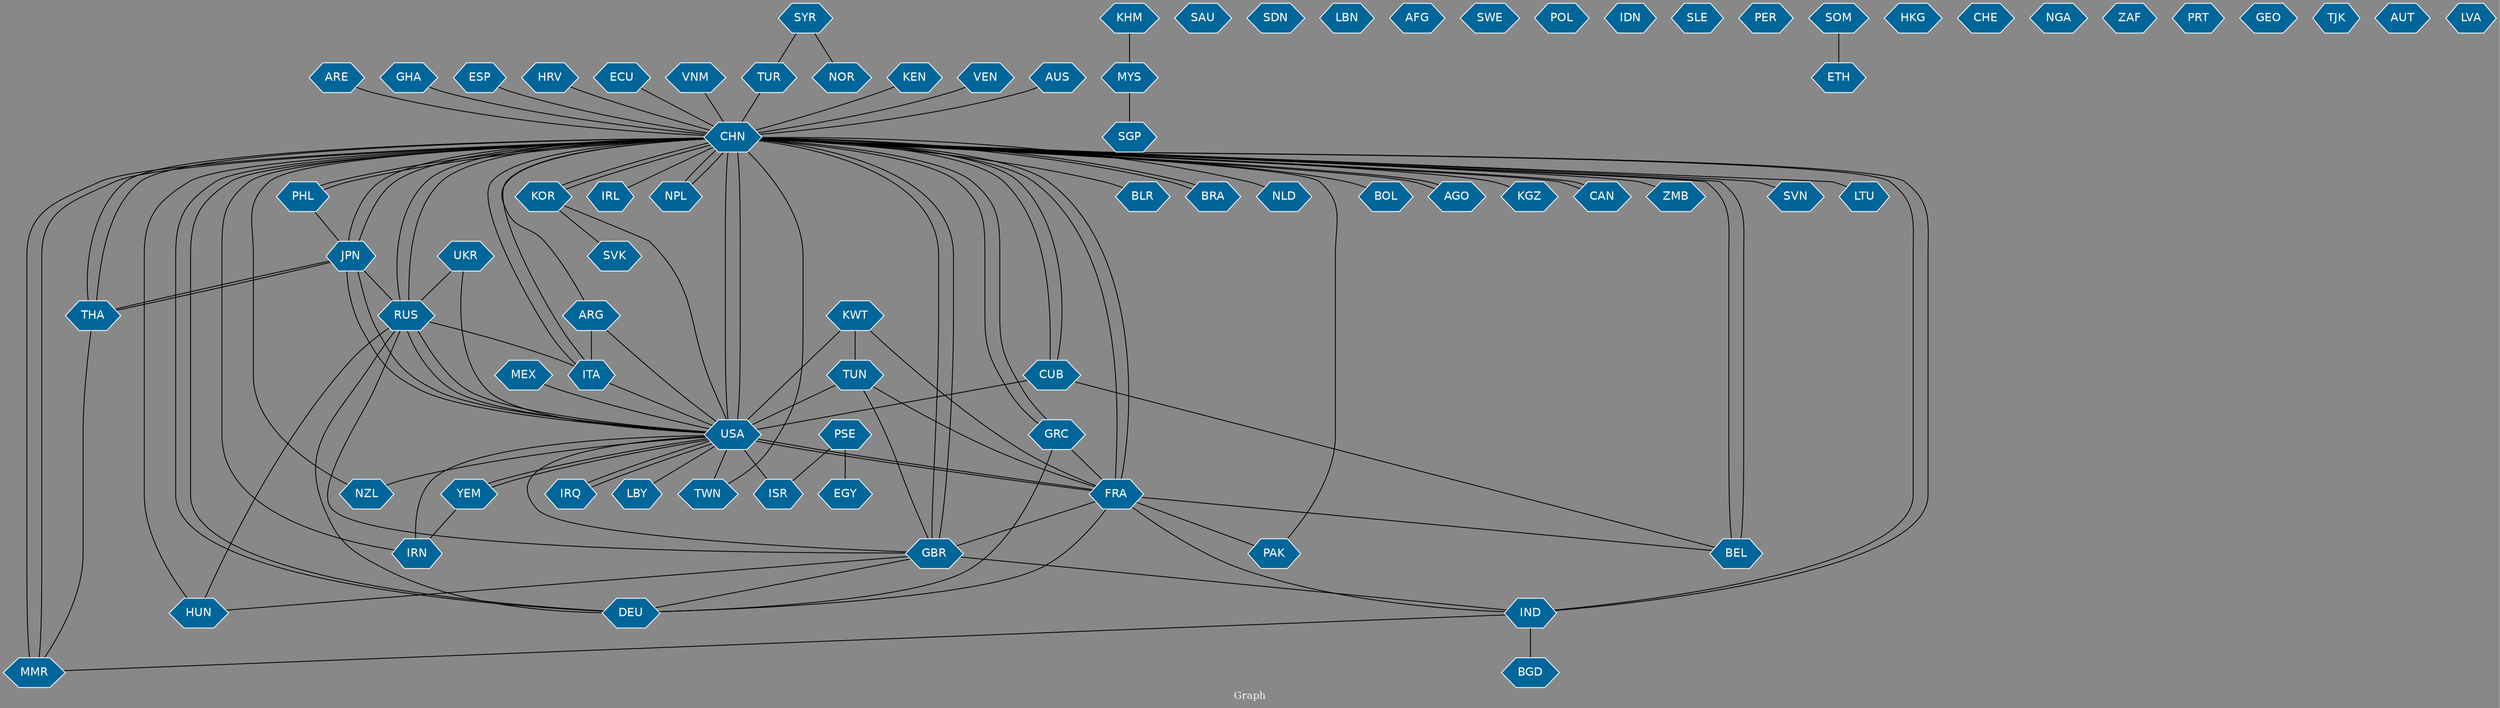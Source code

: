 // Countries together in item graph
graph {
	graph [bgcolor="#888888" fontcolor=white fontsize=12 label="Graph" outputorder=edgesfirst overlap=prism]
	node [color=white fillcolor="#006699" fontcolor=white fontname=Helvetica shape=hexagon style=filled]
	edge [arrowhead=open color=black fontcolor=white fontname=Courier fontsize=12]
		CHN [label=CHN]
		JPN [label=JPN]
		USA [label=USA]
		THA [label=THA]
		IND [label=IND]
		KOR [label=KOR]
		VNM [label=VNM]
		NZL [label=NZL]
		BGD [label=BGD]
		RUS [label=RUS]
		GRC [label=GRC]
		TUR [label=TUR]
		MYS [label=MYS]
		SAU [label=SAU]
		FRA [label=FRA]
		GBR [label=GBR]
		KEN [label=KEN]
		SDN [label=SDN]
		KHM [label=KHM]
		MMR [label=MMR]
		EGY [label=EGY]
		ITA [label=ITA]
		TUN [label=TUN]
		YEM [label=YEM]
		IRL [label=IRL]
		VEN [label=VEN]
		LBN [label=LBN]
		NPL [label=NPL]
		IRQ [label=IRQ]
		PSE [label=PSE]
		ISR [label=ISR]
		PHL [label=PHL]
		UKR [label=UKR]
		AUS [label=AUS]
		HUN [label=HUN]
		BEL [label=BEL]
		AFG [label=AFG]
		SWE [label=SWE]
		POL [label=POL]
		DEU [label=DEU]
		TWN [label=TWN]
		IDN [label=IDN]
		ARE [label=ARE]
		SLE [label=SLE]
		CUB [label=CUB]
		PAK [label=PAK]
		BLR [label=BLR]
		GHA [label=GHA]
		BRA [label=BRA]
		ESP [label=ESP]
		PER [label=PER]
		SOM [label=SOM]
		ETH [label=ETH]
		NLD [label=NLD]
		IRN [label=IRN]
		HKG [label=HKG]
		CHE [label=CHE]
		KWT [label=KWT]
		BOL [label=BOL]
		SYR [label=SYR]
		NGA [label=NGA]
		HRV [label=HRV]
		ZAF [label=ZAF]
		MEX [label=MEX]
		PRT [label=PRT]
		LBY [label=LBY]
		AGO [label=AGO]
		GEO [label=GEO]
		KGZ [label=KGZ]
		CAN [label=CAN]
		TJK [label=TJK]
		NOR [label=NOR]
		ZMB [label=ZMB]
		SGP [label=SGP]
		AUT [label=AUT]
		ARG [label=ARG]
		SVN [label=SVN]
		LTU [label=LTU]
		LVA [label=LVA]
		ECU [label=ECU]
		SVK [label=SVK]
			FRA -- BEL [weight=1]
			SYR -- TUR [weight=1]
			GRC -- FRA [weight=1]
			CHN -- NPL [weight=2]
			TUR -- CHN [weight=1]
			HRV -- CHN [weight=1]
			CHN -- BOL [weight=1]
			ARG -- USA [weight=1]
			KWT -- TUN [weight=1]
			USA -- NZL [weight=1]
			VEN -- CHN [weight=1]
			CHN -- CAN [weight=1]
			KWT -- USA [weight=1]
			FRA -- IND [weight=1]
			GHA -- CHN [weight=1]
			TUN -- FRA [weight=2]
			USA -- LBY [weight=1]
			CHN -- DEU [weight=1]
			IND -- CHN [weight=2]
			VNM -- CHN [weight=1]
			CHN -- BLR [weight=1]
			USA -- YEM [weight=2]
			JPN -- CHN [weight=9]
			CHN -- HUN [weight=2]
			CHN -- BRA [weight=2]
			KWT -- FRA [weight=1]
			CHN -- GRC [weight=1]
			GBR -- DEU [weight=1]
			TWN -- CHN [weight=1]
			SOM -- ETH [weight=1]
			JPN -- USA [weight=2]
			ESP -- CHN [weight=1]
			KOR -- USA [weight=2]
			CHN -- USA [weight=50]
			JPN -- THA [weight=1]
			CHN -- GBR [weight=6]
			CHN -- ARG [weight=1]
			GBR -- CHN [weight=3]
			DEU -- CHN [weight=1]
			CHN -- IND [weight=1]
			YEM -- IRN [weight=1]
			CAN -- CHN [weight=2]
			USA -- IRQ [weight=1]
			PSE -- EGY [weight=1]
			GBR -- IND [weight=1]
			KEN -- CHN [weight=1]
			ECU -- CHN [weight=1]
			CHN -- JPN [weight=10]
			UKR -- USA [weight=1]
			USA -- RUS [weight=2]
			PSE -- ISR [weight=3]
			CUB -- BEL [weight=1]
			CHN -- IRL [weight=1]
			CHN -- FRA [weight=9]
			BEL -- CHN [weight=3]
			RUS -- HUN [weight=1]
			GBR -- RUS [weight=1]
			KOR -- CHN [weight=3]
			IND -- BGD [weight=1]
			KHM -- MYS [weight=1]
			CHN -- CUB [weight=1]
			TUN -- USA [weight=1]
			CHN -- ZMB [weight=1]
			CUB -- CHN [weight=1]
			TUN -- GBR [weight=1]
			FRA -- USA [weight=2]
			DEU -- FRA [weight=1]
			CHN -- THA [weight=1]
			SYR -- NOR [weight=1]
			FRA -- GBR [weight=1]
			CHN -- SVN [weight=1]
			CHN -- NZL [weight=1]
			CHN -- ITA [weight=2]
			ARG -- ITA [weight=1]
			DEU -- RUS [weight=1]
			CHN -- MMR [weight=2]
			CHN -- KGZ [weight=1]
			MMR -- CHN [weight=1]
			THA -- MMR [weight=1]
			THA -- CHN [weight=1]
			AGO -- CHN [weight=2]
			CHN -- PHL [weight=4]
			PHL -- JPN [weight=3]
			CHN -- LTU [weight=1]
			ITA -- USA [weight=1]
			USA -- FRA [weight=3]
			IRN -- USA [weight=1]
			CHN -- KOR [weight=1]
			GBR -- HUN [weight=1]
			FRA -- PAK [weight=1]
			GRC -- CHN [weight=1]
			MEX -- USA [weight=1]
			USA -- ISR [weight=1]
			UKR -- RUS [weight=1]
			IND -- MMR [weight=1]
			CHN -- BEL [weight=5]
			CHN -- NLD [weight=1]
			USA -- JPN [weight=1]
			IRQ -- USA [weight=1]
			CHN -- IRN [weight=1]
			ARE -- CHN [weight=1]
			NPL -- CHN [weight=2]
			MYS -- SGP [weight=1]
			YEM -- USA [weight=1]
			CHN -- RUS [weight=9]
			KOR -- SVK [weight=1]
			RUS -- USA [weight=1]
			JPN -- RUS [weight=1]
			CHN -- AGO [weight=1]
			CUB -- USA [weight=3]
			USA -- TWN [weight=1]
			FRA -- CHN [weight=3]
			THA -- JPN [weight=1]
			GRC -- DEU [weight=1]
			USA -- CHN [weight=48]
			PHL -- CHN [weight=3]
			BRA -- CHN [weight=1]
			AUS -- CHN [weight=3]
			CHN -- PAK [weight=1]
			USA -- GBR [weight=1]
			RUS -- CHN [weight=11]
			RUS -- ITA [weight=1]
			ITA -- CHN [weight=4]
}